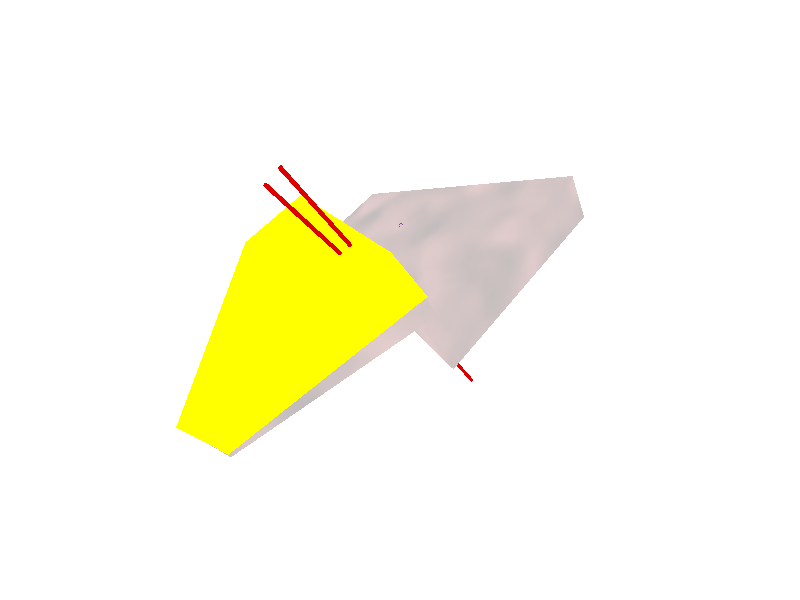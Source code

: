 #include "textures.inc"
#include "colors.inc"
#include "glass.inc"

background { color White }

union {
   prism {
      linear_spline
      linear_sweep
      0, 0.5,
      5,
      <1.05, 2>, <0.5, -1>, <-0.5, -1>, <-1.05, 2>, <1.05, 2>
      scale 1
      translate <-0.0740598, 0.570034, 3.535>
      rotate <0, -20, -5>
   }
   rotate x*90
   
   pigment {
      color rgbf <1, 1, 0, 0.6>
   }
}

cylinder {
   <0, 0.5, 0>, <0, -0.5, 0>, 0.0179
   scale <1, 1.5, 1>
   
   pigment {
      color rgb <0.8, 0, 0>
   }
   rotate <89.9, 10, 0>
   translate <-2.31456, -4.406, 1.32444>
}

cylinder {
   <0, 0.5, 0>, <0, -0.5, 0>, 0.0179
   scale <1, 3, 1>
   
   pigment {
      color rgb <0.8, 0, 0>
   }
   rotate <89.9, 5.2, 0>
   translate <-2.48541, -4.37039, 0.609925>
}

union {
   prism {
      linear_spline
      linear_sweep
      0, 0.5,
      5,
      <1.05, 2>, <0.5, -1>, <-0.5, -1>, <-1.05, 2>, <1.05, 2>
      scale 1
      translate z*3.5
      rotate y*320
   }
   
   prism {
      linear_spline
      linear_sweep
      0, 0.5,
      5,
      <1.05, 2>, <0.5, -1>, <-0.5, -1>, <-1.05, 2>, <1.05, 2>
      scale 1
      translate <0, 0.6, 3.5>
      rotate y*340
   }
   rotate x*90
   
   texture { PinkAlabaster }
}

global_settings {
   adc_bailout 0.00392157
   assumed_gamma 1.5
   noise_generator 2
}

light_source {
   <-3.71356, -4.66563, 2.55748>, rgb <1, 1, 1> shadowless
}

camera {
   perspective
   location <-3.68408, -7.18947, 2.70654>
   sky <0, 1, 0>
   direction <0, 0, 1>
   right <1.3333, 0, 0>
   up <0, 1, 0>
   look_at <-2.4964, -4.3766, 0.5658>
   angle 90
}